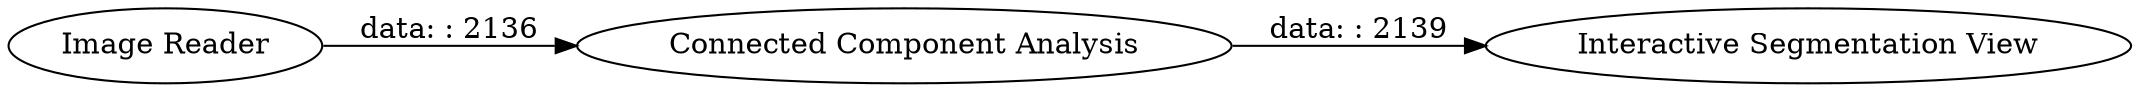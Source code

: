 digraph {
	"-8241673918245220443_2" [label="Connected Component Analysis"]
	"-8241673918245220443_3" [label="Interactive Segmentation View"]
	"-8241673918245220443_1" [label="Image Reader"]
	"-8241673918245220443_1" -> "-8241673918245220443_2" [label="data: : 2136"]
	"-8241673918245220443_2" -> "-8241673918245220443_3" [label="data: : 2139"]
	rankdir=LR
}
